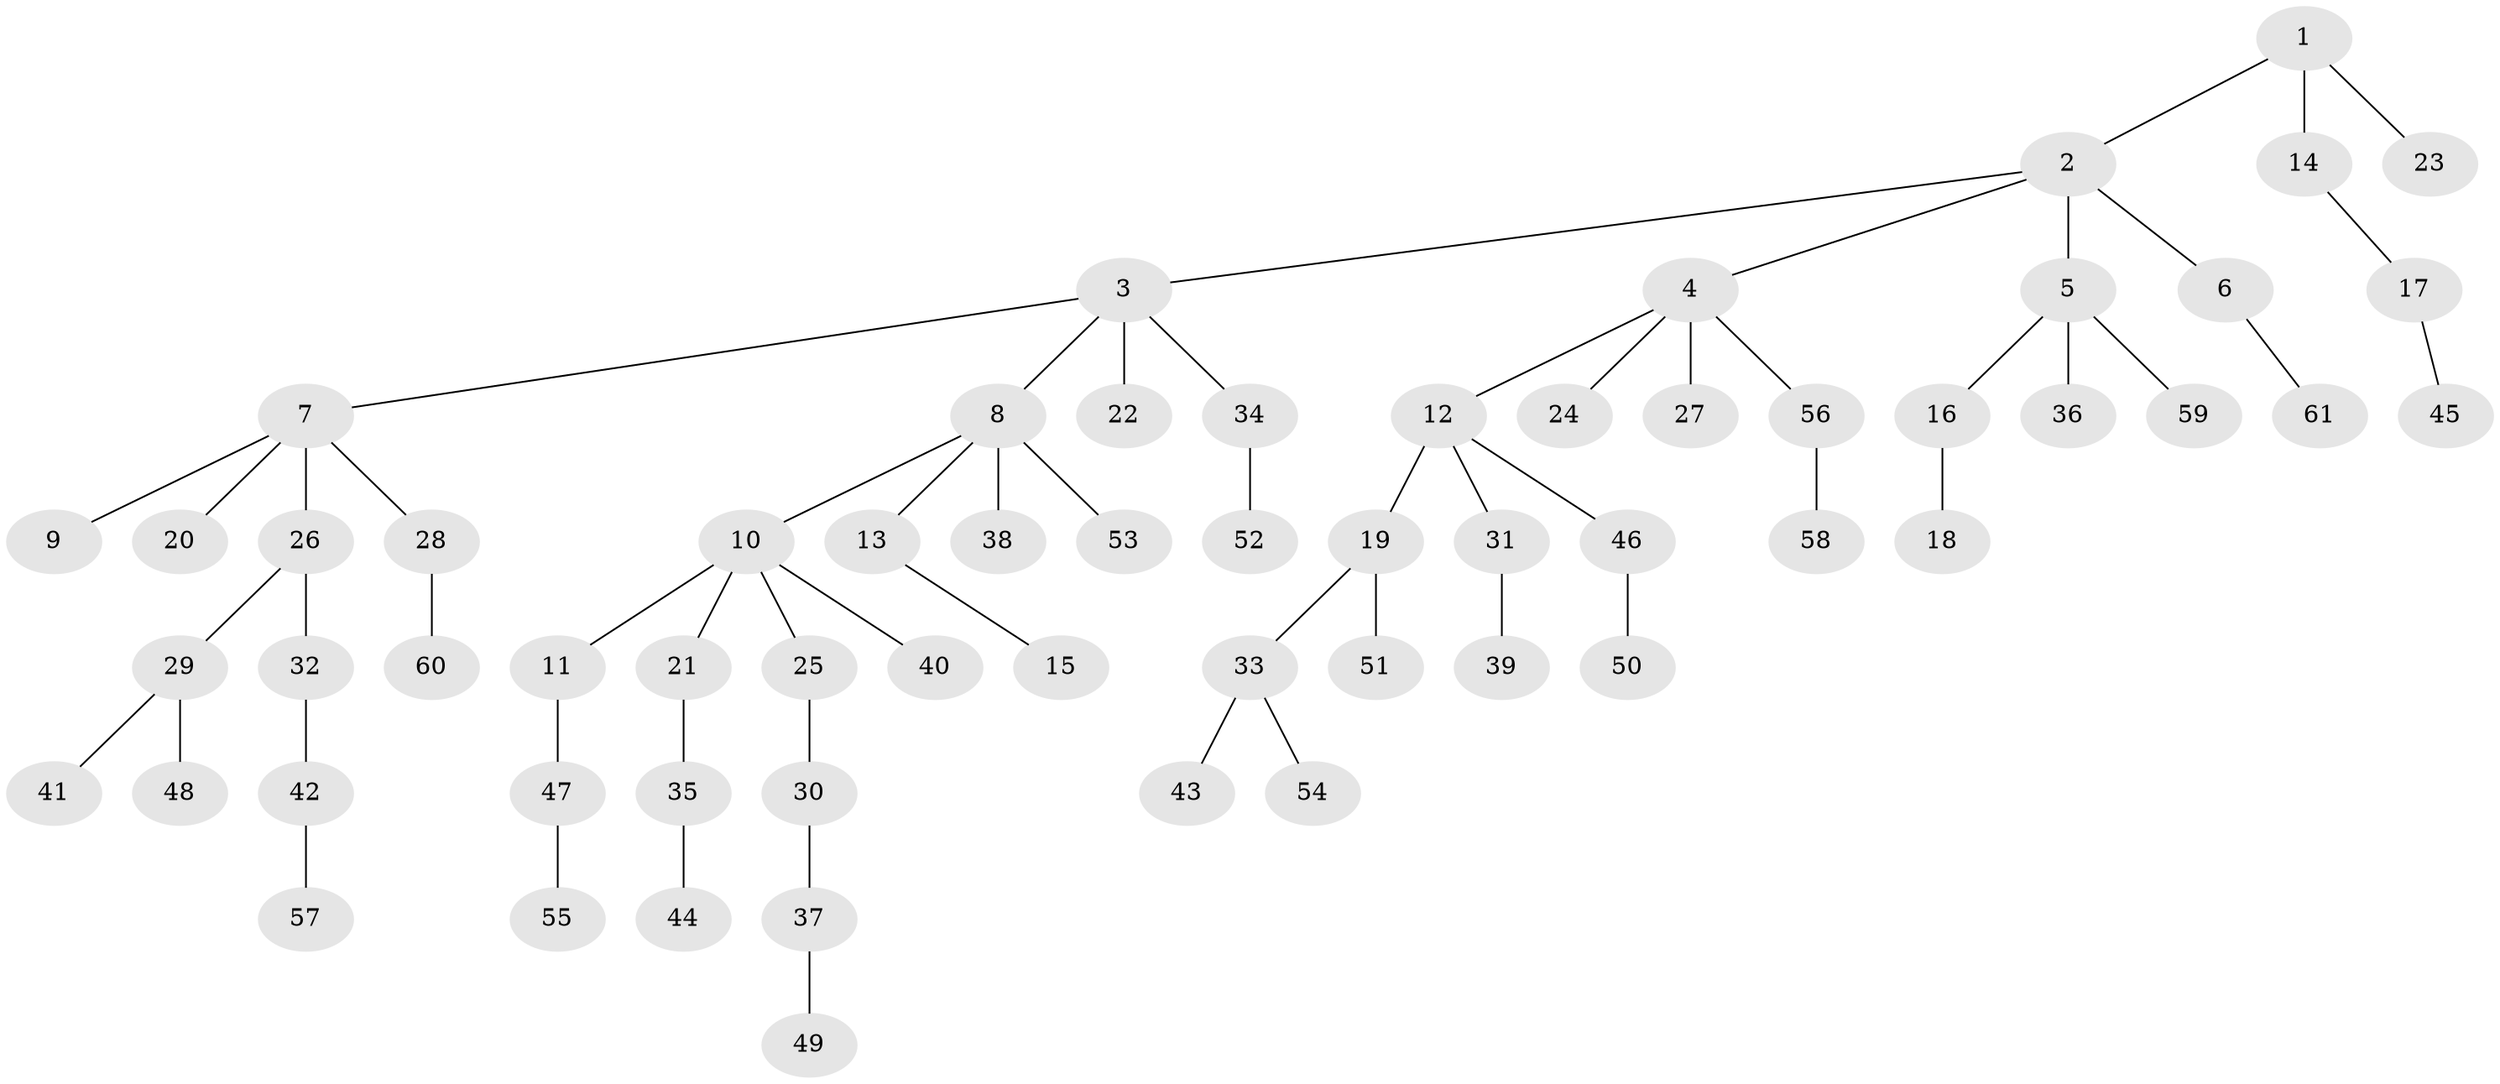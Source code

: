 // Generated by graph-tools (version 1.1) at 2025/52/03/09/25 04:52:39]
// undirected, 61 vertices, 60 edges
graph export_dot {
graph [start="1"]
  node [color=gray90,style=filled];
  1;
  2;
  3;
  4;
  5;
  6;
  7;
  8;
  9;
  10;
  11;
  12;
  13;
  14;
  15;
  16;
  17;
  18;
  19;
  20;
  21;
  22;
  23;
  24;
  25;
  26;
  27;
  28;
  29;
  30;
  31;
  32;
  33;
  34;
  35;
  36;
  37;
  38;
  39;
  40;
  41;
  42;
  43;
  44;
  45;
  46;
  47;
  48;
  49;
  50;
  51;
  52;
  53;
  54;
  55;
  56;
  57;
  58;
  59;
  60;
  61;
  1 -- 2;
  1 -- 14;
  1 -- 23;
  2 -- 3;
  2 -- 4;
  2 -- 5;
  2 -- 6;
  3 -- 7;
  3 -- 8;
  3 -- 22;
  3 -- 34;
  4 -- 12;
  4 -- 24;
  4 -- 27;
  4 -- 56;
  5 -- 16;
  5 -- 36;
  5 -- 59;
  6 -- 61;
  7 -- 9;
  7 -- 20;
  7 -- 26;
  7 -- 28;
  8 -- 10;
  8 -- 13;
  8 -- 38;
  8 -- 53;
  10 -- 11;
  10 -- 21;
  10 -- 25;
  10 -- 40;
  11 -- 47;
  12 -- 19;
  12 -- 31;
  12 -- 46;
  13 -- 15;
  14 -- 17;
  16 -- 18;
  17 -- 45;
  19 -- 33;
  19 -- 51;
  21 -- 35;
  25 -- 30;
  26 -- 29;
  26 -- 32;
  28 -- 60;
  29 -- 41;
  29 -- 48;
  30 -- 37;
  31 -- 39;
  32 -- 42;
  33 -- 43;
  33 -- 54;
  34 -- 52;
  35 -- 44;
  37 -- 49;
  42 -- 57;
  46 -- 50;
  47 -- 55;
  56 -- 58;
}
